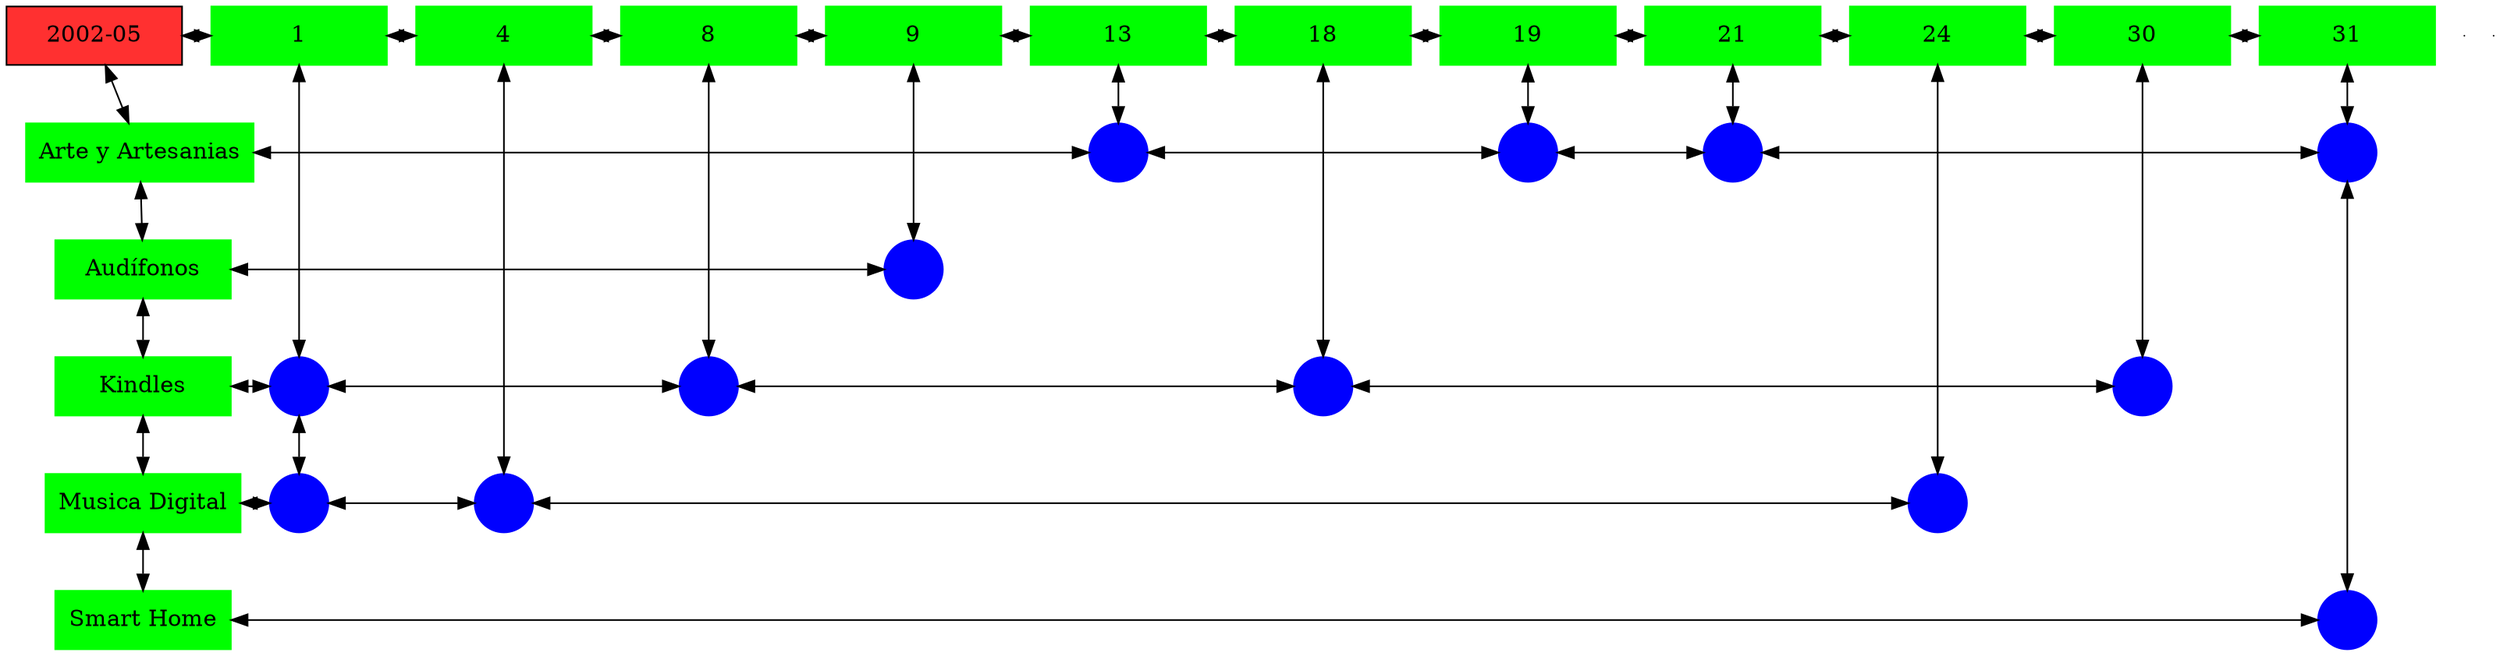 digraph G{
node[shape="box"];
nodeMt[ label = "2002-05", width = 1.5, style = filled, fillcolor = firebrick1, group = 1 ];
e0[ shape = point, width = 0 ];
e1[ shape = point, width = 0 ];
node0xc0020634f0[label="1",color=green,style =filled,width = 1.5 group=1];
nodeMt->node0xc0020634f0[dir="both"];
{rank=same;nodeMt;node0xc0020634f0;}
node0xc0021a2b40[label="4",color=green,style =filled,width = 1.5 group=4];
node0xc0020634f0->node0xc0021a2b40[dir="both"];
{rank=same;node0xc0020634f0;node0xc0021a2b40;}
node0xc00209f400[label="8",color=green,style =filled,width = 1.5 group=8];
node0xc0021a2b40->node0xc00209f400[dir="both"];
{rank=same;node0xc0021a2b40;node0xc00209f400;}
node0xc001f23f90[label="9",color=green,style =filled,width = 1.5 group=9];
node0xc00209f400->node0xc001f23f90[dir="both"];
{rank=same;node0xc00209f400;node0xc001f23f90;}
node0xc001e47450[label="13",color=green,style =filled,width = 1.5 group=13];
node0xc001f23f90->node0xc001e47450[dir="both"];
{rank=same;node0xc001f23f90;node0xc001e47450;}
node0xc001eca690[label="18",color=green,style =filled,width = 1.5 group=18];
node0xc001e47450->node0xc001eca690[dir="both"];
{rank=same;node0xc001e47450;node0xc001eca690;}
node0xc0020f38b0[label="19",color=green,style =filled,width = 1.5 group=19];
node0xc001eca690->node0xc0020f38b0[dir="both"];
{rank=same;node0xc001eca690;node0xc0020f38b0;}
node0xc0021b5630[label="21",color=green,style =filled,width = 1.5 group=21];
node0xc0020f38b0->node0xc0021b5630[dir="both"];
{rank=same;node0xc0020f38b0;node0xc0021b5630;}
node0xc002239ae0[label="24",color=green,style =filled,width = 1.5 group=24];
node0xc0021b5630->node0xc002239ae0[dir="both"];
{rank=same;node0xc0021b5630;node0xc002239ae0;}
node0xc0021dbd10[label="30",color=green,style =filled,width = 1.5 group=30];
node0xc002239ae0->node0xc0021dbd10[dir="both"];
{rank=same;node0xc002239ae0;node0xc0021dbd10;}
node0xc001e3f540[label="31",color=green,style =filled,width = 1.5 group=31];
node0xc0021dbd10->node0xc001e3f540[dir="both"];
{rank=same;node0xc0021dbd10;node0xc001e3f540;}
node0xc001e47400[label="Arte y Artesanias",color=green,style =filled width = 1.5 group=1];
node0xc001e44d80[label="",color=blue,style =filled, width = 0.5 group=13 shape=circle];
node0xc001e47400->node0xc001e44d80[dir="both"];
{rank=same;node0xc001e47400;node0xc001e44d80;}
node0xc0020fe300[label="",color=blue,style =filled, width = 0.5 group=19 shape=circle];
node0xc001e44d80->node0xc0020fe300[dir="both"];
{rank=same;node0xc0020fe300;node0xc001e44d80;}
node0xc0021c2200[label="",color=blue,style =filled, width = 0.5 group=21 shape=circle];
node0xc0020fe300->node0xc0021c2200[dir="both"];
{rank=same;node0xc0021c2200;node0xc0020fe300;}
node0xc0022c6d80[label="",color=blue,style =filled, width = 0.5 group=31 shape=circle];
node0xc0021c2200->node0xc0022c6d80[dir="both"];
{rank=same;node0xc0022c6d80;node0xc0021c2200;}
node0xc001f23f40[label="Audífonos",color=green,style =filled width = 1.5 group=1];
node0xc001f28400[label="",color=blue,style =filled, width = 0.5 group=9 shape=circle];
node0xc001f23f40->node0xc001f28400[dir="both"];
{rank=same;node0xc001f23f40;node0xc001f28400;}
node0xc001eca640[label="Kindles",color=green,style =filled width = 1.5 group=1];
node0xc0021d7880[label="",color=blue,style =filled, width = 0.5 group=1 shape=circle];
node0xc001eca640->node0xc0021d7880[dir="both"];
{rank=same;node0xc001eca640;node0xc0021d7880;}
node0xc0020a6580[label="",color=blue,style =filled, width = 0.5 group=8 shape=circle];
node0xc0021d7880->node0xc0020a6580[dir="both"];
{rank=same;node0xc0020a6580;node0xc0021d7880;}
node0xc001ebde00[label="",color=blue,style =filled, width = 0.5 group=18 shape=circle];
node0xc0020a6580->node0xc001ebde00[dir="both"];
{rank=same;node0xc001ebde00;node0xc0020a6580;}
node0xc0021d7e80[label="",color=blue,style =filled, width = 0.5 group=30 shape=circle];
node0xc001ebde00->node0xc0021d7e80[dir="both"];
{rank=same;node0xc0021d7e80;node0xc001ebde00;}
node0xc0020634a0[label="Musica Digital",color=green,style =filled width = 1.5 group=1];
node0xc002064700[label="",color=blue,style =filled, width = 0.5 group=1 shape=circle];
node0xc0020634a0->node0xc002064700[dir="both"];
{rank=same;node0xc0020634a0;node0xc002064700;}
node0xc002199c00[label="",color=blue,style =filled, width = 0.5 group=4 shape=circle];
node0xc002064700->node0xc002199c00[dir="both"];
{rank=same;node0xc002199c00;node0xc002064700;}
node0xc002246480[label="",color=blue,style =filled, width = 0.5 group=24 shape=circle];
node0xc002199c00->node0xc002246480[dir="both"];
{rank=same;node0xc002246480;node0xc002199c00;}
node0xc001e3f4f0[label="Smart Home",color=green,style =filled width = 1.5 group=1];
node0xc001e2bc80[label="",color=blue,style =filled, width = 0.5 group=31 shape=circle];
node0xc001e3f4f0->node0xc001e2bc80[dir="both"];
{rank=same;node0xc001e3f4f0;node0xc001e2bc80;}
node0xc0020634f0->node0xc0021d7880[dir="both"];
node0xc0021d7880->node0xc002064700[dir="both"];
node0xc0021a2b40->node0xc002199c00[dir="both"];
node0xc00209f400->node0xc0020a6580[dir="both"];
node0xc001f23f90->node0xc001f28400[dir="both"];
node0xc001e47450->node0xc001e44d80[dir="both"];
node0xc001eca690->node0xc001ebde00[dir="both"];
node0xc0020f38b0->node0xc0020fe300[dir="both"];
node0xc0021b5630->node0xc0021c2200[dir="both"];
node0xc002239ae0->node0xc002246480[dir="both"];
node0xc0021dbd10->node0xc0021d7e80[dir="both"];
node0xc001e3f540->node0xc0022c6d80[dir="both"];
node0xc0022c6d80->node0xc001e2bc80[dir="both"];
nodeMt->node0xc001e47400[dir="both"];
node0xc001e47400->node0xc001f23f40[dir="both"];
node0xc001f23f40->node0xc001eca640[dir="both"];
node0xc001eca640->node0xc0020634a0[dir="both"];
node0xc0020634a0->node0xc001e3f4f0[dir="both"];
}
